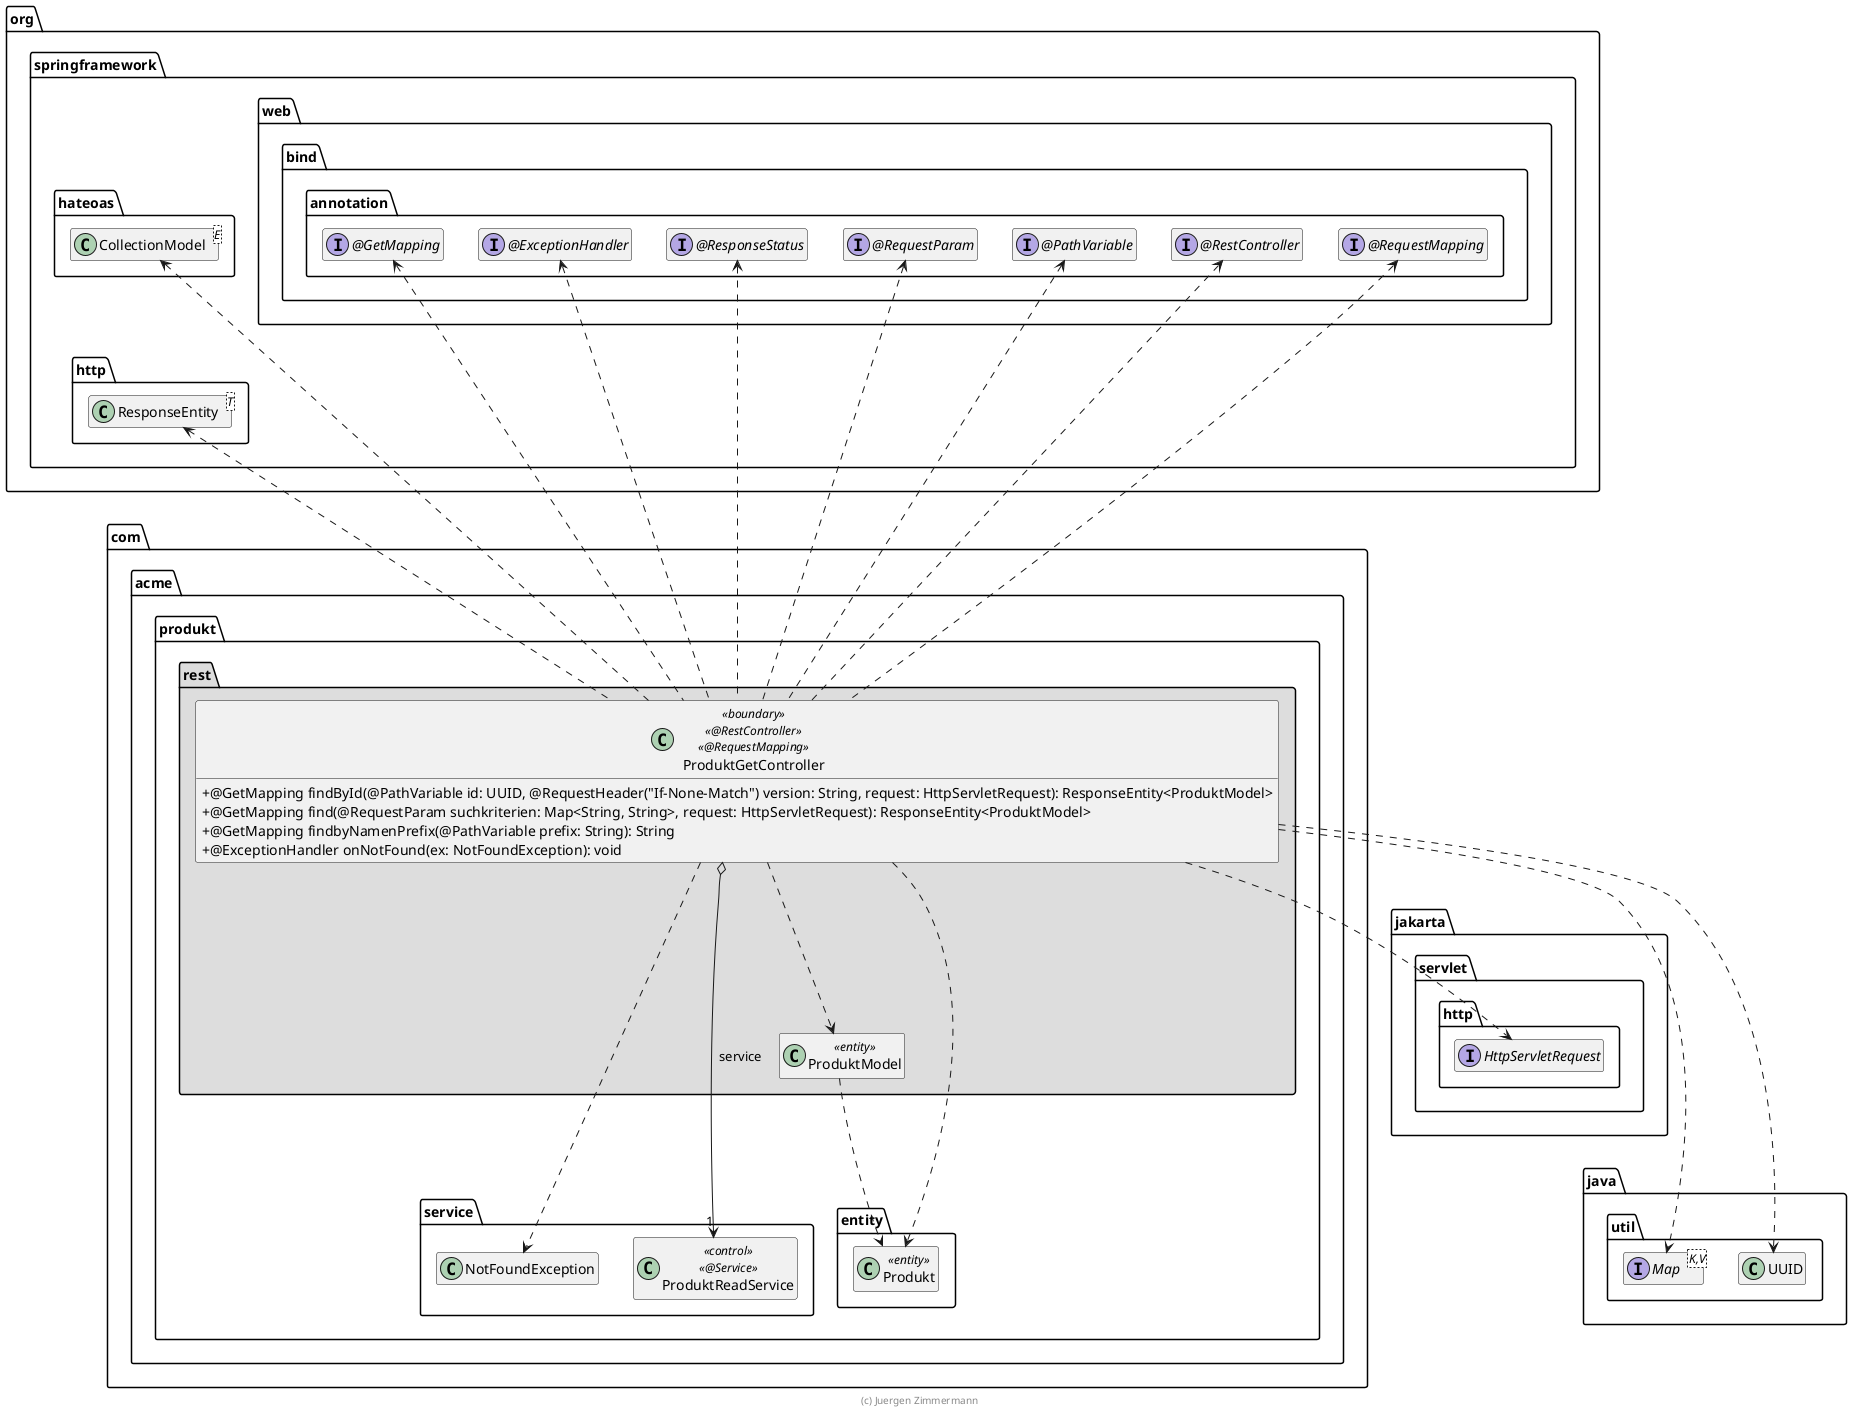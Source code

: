 ' Copyright (C) 2019 - present Juergen Zimmermann, Hochschule Karlsruhe
'
' This program is free software: you can redistribute it and/or modify
' it under the terms of the GNU General Public License as published by
' the Free Software Foundation, either version 3 of the License, or
' (at your option) any later version.
'
' This program is distributed in the hope that it will be useful,
' but WITHOUT ANY WARRANTY; without even the implied warranty of
' MERCHANTABILITY or FITNESS FOR A PARTICULAR PURPOSE.  See the
' GNU General Public License for more details.
'
' You should have received a copy of the GNU General Public License
' along with this program.  If not, see <https://www.gnu.org/licenses/>.
@startuml ProduktGetController

skinparam classAttributeIconSize 0

package org.springframework {
    package web.bind.annotation {
        interface "@RestController" as RestController
        interface "@RequestMapping" as RequestMapping
        interface "@PathVariable" as PathVariable
        interface "@RequestParam" as RequestParam
        interface "@ExceptionHandler" as ExceptionHandler
        interface "@ResponseStatus" as ResponseStatus
        interface "@GetMapping" as GetMapping
    }

    package http {
        class ResponseEntity<T>
    }
    package hateoas {
        class CollectionModel<E>
    }

    ResponseEntity .up[hidden].> CollectionModel
}

package jakarta.servlet.http {
    interface HttpServletRequest
}

package java.util {
    interface Map<K,V>
    class UUID
    UUID .up[hidden].> HttpServletRequest
}

package com.acme.produkt {
    package entity {
        class Produkt << entity >>
    }

    package service {
        class ProduktReadService << control >> << @Service >>
        class NotFoundException

        ProduktReadService .right[hidden].> NotFoundException
    }

    package rest #DDDDDD {
        class ProduktModel <<entity>>

        class ProduktGetController << boundary >> << @RestController >> << @RequestMapping >> {
            + @GetMapping findById(@PathVariable id: UUID, @RequestHeader("If-None-Match") version: String, request: HttpServletRequest): ResponseEntity<ProduktModel>
            + @GetMapping find(@RequestParam suchkriterien: Map<String, String>, request: HttpServletRequest): ResponseEntity<ProduktModel>
            + @GetMapping findbyNamenPrefix(@PathVariable prefix: String): String
            + @ExceptionHandler onNotFound(ex: NotFoundException): void
        }

        ProduktGetController o-right-> "1" ProduktReadService : service
        ProduktGetController ..> ProduktModel
        ProduktGetController ..> Produkt
        ProduktGetController ..> NotFoundException

        ProduktGetController .down.> HttpServletRequest
        ProduktGetController .up.> RequestMapping
        ProduktGetController .up.> RestController
        ProduktGetController .up.> CollectionModel
        ProduktGetController .up.> ResponseEntity
        ProduktGetController .up.> PathVariable
        ProduktGetController .up.> RequestParam
        ProduktGetController .up.> ResponseStatus
        ProduktGetController .up.> ExceptionHandler
        ProduktGetController .up.> GetMapping

        ProduktGetController .down.> UUID
        ProduktGetController .down.> Map

        ProduktModel .[hidden].> ProduktReadService
        ProduktModel ..> Produkt
        ProduktModel .[hidden].> Produkt
    }
}

hide empty members

footer (c) Juergen Zimmermann

@enduml
